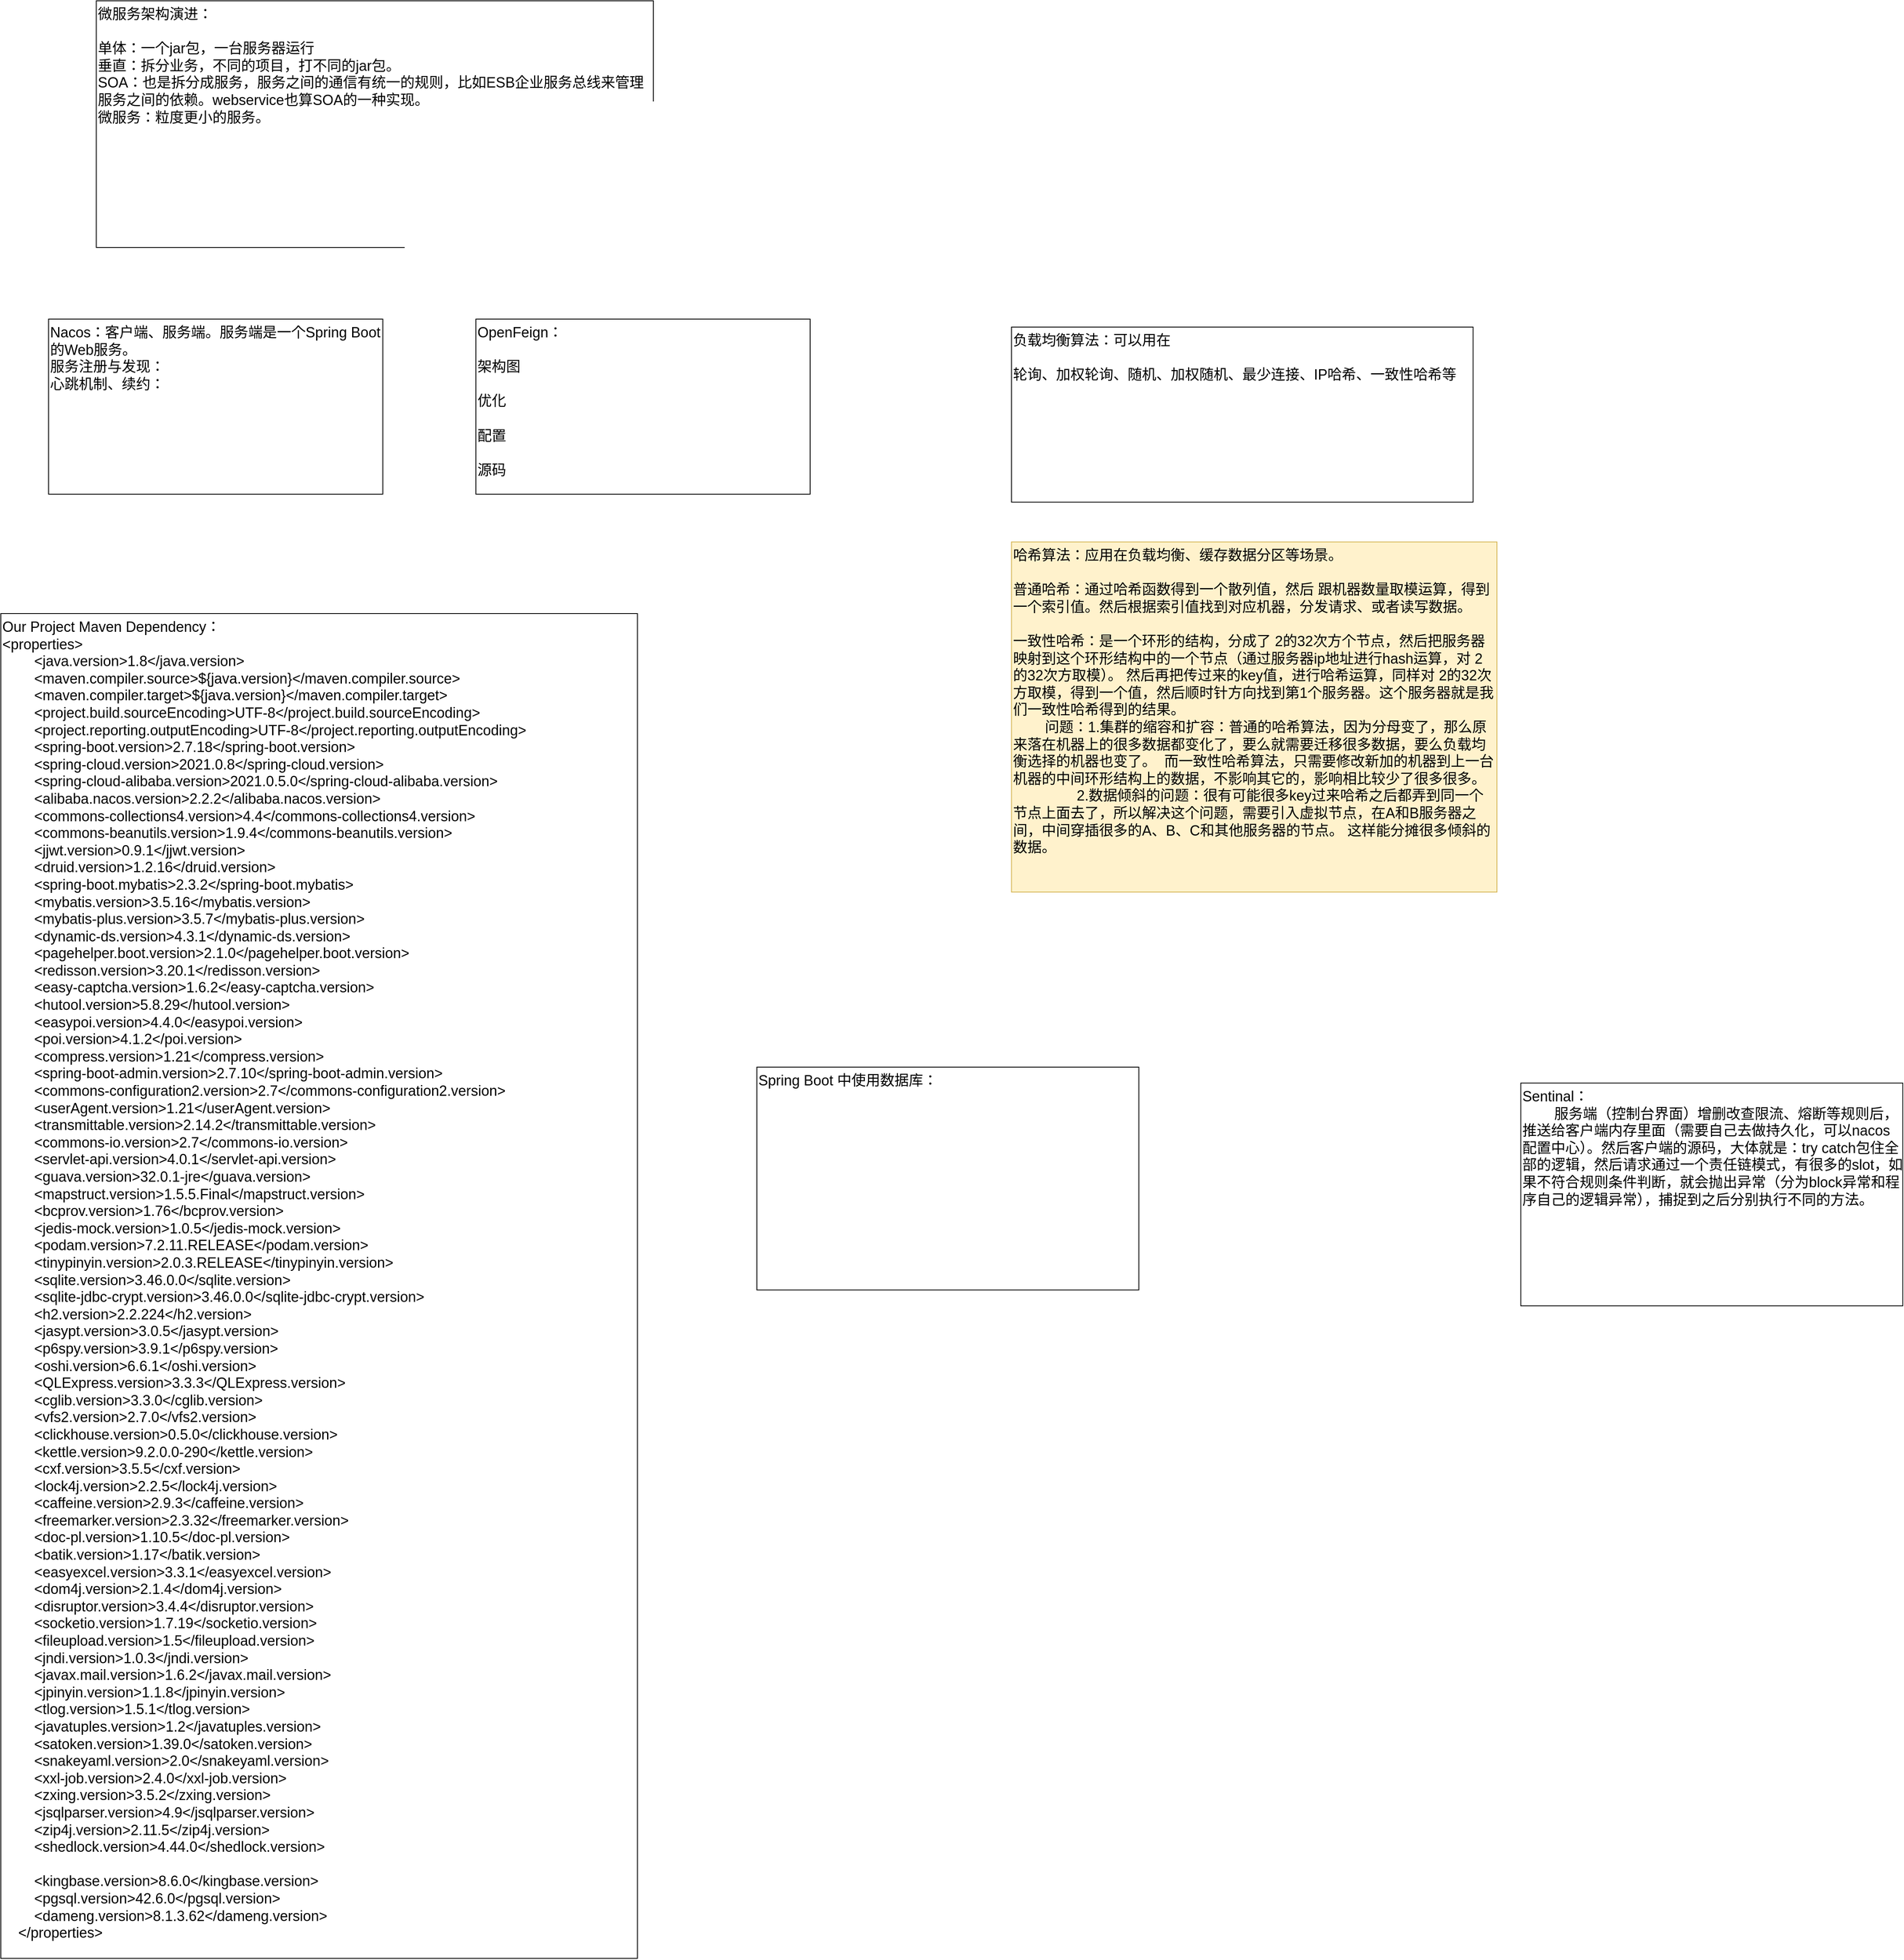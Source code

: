 <mxfile version="26.1.0">
  <diagram name="第 1 页" id="bNRUMGfdpHtpgNB-Gve9">
    <mxGraphModel dx="2824" dy="2195" grid="1" gridSize="10" guides="1" tooltips="1" connect="1" arrows="1" fold="1" page="1" pageScale="1" pageWidth="827" pageHeight="1169" math="0" shadow="0">
      <root>
        <mxCell id="0" />
        <mxCell id="1" parent="0" />
        <mxCell id="2RxM4l89XDD24nxAgFgx-1" value="Nacos：客户端、服务端。服务端是一个Spring Boot的Web服务。&lt;div&gt;服务注册与发现：&lt;/div&gt;&lt;div&gt;心跳机制、续约：&lt;br&gt;&lt;div&gt;&lt;br&gt;&lt;/div&gt;&lt;/div&gt;" style="rounded=0;whiteSpace=wrap;html=1;fontSize=18;verticalAlign=top;align=left;" parent="1" vertex="1">
          <mxGeometry x="-130" y="140" width="420" height="220" as="geometry" />
        </mxCell>
        <mxCell id="2RxM4l89XDD24nxAgFgx-2" value="&lt;div&gt;OpenFeign：&lt;/div&gt;&lt;div&gt;&lt;br&gt;&lt;/div&gt;&lt;div&gt;架构图&lt;/div&gt;&lt;div&gt;&lt;br&gt;&lt;/div&gt;&lt;div&gt;优化&lt;/div&gt;&lt;div&gt;&lt;br&gt;&lt;/div&gt;&lt;div&gt;配置&lt;/div&gt;&lt;div&gt;&lt;br&gt;&lt;/div&gt;&lt;div&gt;源码&lt;/div&gt;" style="rounded=0;whiteSpace=wrap;html=1;fontSize=18;verticalAlign=top;align=left;" parent="1" vertex="1">
          <mxGeometry x="407" y="140" width="420" height="220" as="geometry" />
        </mxCell>
        <mxCell id="2RxM4l89XDD24nxAgFgx-3" value="Our Project Maven Dependency：&lt;div&gt;&lt;div&gt;&amp;lt;properties&amp;gt;&lt;/div&gt;&lt;div&gt;&amp;nbsp; &amp;nbsp; &amp;nbsp; &amp;nbsp; &amp;lt;java.version&amp;gt;1.8&amp;lt;/java.version&amp;gt;&lt;/div&gt;&lt;div&gt;&amp;nbsp; &amp;nbsp; &amp;nbsp; &amp;nbsp; &amp;lt;maven.compiler.source&amp;gt;${java.version}&amp;lt;/maven.compiler.source&amp;gt;&lt;/div&gt;&lt;div&gt;&amp;nbsp; &amp;nbsp; &amp;nbsp; &amp;nbsp; &amp;lt;maven.compiler.target&amp;gt;${java.version}&amp;lt;/maven.compiler.target&amp;gt;&lt;/div&gt;&lt;div&gt;&amp;nbsp; &amp;nbsp; &amp;nbsp; &amp;nbsp; &amp;lt;project.build.sourceEncoding&amp;gt;UTF-8&amp;lt;/project.build.sourceEncoding&amp;gt;&lt;/div&gt;&lt;div&gt;&amp;nbsp; &amp;nbsp; &amp;nbsp; &amp;nbsp; &amp;lt;project.reporting.outputEncoding&amp;gt;UTF-8&amp;lt;/project.reporting.outputEncoding&amp;gt;&lt;/div&gt;&lt;div&gt;&amp;nbsp; &amp;nbsp; &amp;nbsp; &amp;nbsp; &amp;lt;spring-boot.version&amp;gt;2.7.18&amp;lt;/spring-boot.version&amp;gt;&lt;/div&gt;&lt;div&gt;&amp;nbsp; &amp;nbsp; &amp;nbsp; &amp;nbsp; &amp;lt;spring-cloud.version&amp;gt;2021.0.8&amp;lt;/spring-cloud.version&amp;gt;&lt;/div&gt;&lt;div&gt;&amp;nbsp; &amp;nbsp; &amp;nbsp; &amp;nbsp; &amp;lt;spring-cloud-alibaba.version&amp;gt;2021.0.5.0&amp;lt;/spring-cloud-alibaba.version&amp;gt;&lt;/div&gt;&lt;div&gt;&amp;nbsp; &amp;nbsp; &amp;nbsp; &amp;nbsp; &amp;lt;alibaba.nacos.version&amp;gt;2.2.2&amp;lt;/alibaba.nacos.version&amp;gt;&lt;/div&gt;&lt;div&gt;&amp;nbsp; &amp;nbsp; &amp;nbsp; &amp;nbsp; &amp;lt;commons-collections4.version&amp;gt;4.4&amp;lt;/commons-collections4.version&amp;gt;&lt;/div&gt;&lt;div&gt;&amp;nbsp; &amp;nbsp; &amp;nbsp; &amp;nbsp; &amp;lt;commons-beanutils.version&amp;gt;1.9.4&amp;lt;/commons-beanutils.version&amp;gt;&lt;/div&gt;&lt;div&gt;&amp;nbsp; &amp;nbsp; &amp;nbsp; &amp;nbsp; &amp;lt;jjwt.version&amp;gt;0.9.1&amp;lt;/jjwt.version&amp;gt;&lt;/div&gt;&lt;div&gt;&amp;nbsp; &amp;nbsp; &amp;nbsp; &amp;nbsp; &amp;lt;druid.version&amp;gt;1.2.16&amp;lt;/druid.version&amp;gt;&lt;/div&gt;&lt;div&gt;&amp;nbsp; &amp;nbsp; &amp;nbsp; &amp;nbsp; &amp;lt;spring-boot.mybatis&amp;gt;2.3.2&amp;lt;/spring-boot.mybatis&amp;gt;&lt;/div&gt;&lt;div&gt;&amp;nbsp; &amp;nbsp; &amp;nbsp; &amp;nbsp; &amp;lt;mybatis.version&amp;gt;3.5.16&amp;lt;/mybatis.version&amp;gt;&lt;/div&gt;&lt;div&gt;&amp;nbsp; &amp;nbsp; &amp;nbsp; &amp;nbsp; &amp;lt;mybatis-plus.version&amp;gt;3.5.7&amp;lt;/mybatis-plus.version&amp;gt;&lt;/div&gt;&lt;div&gt;&amp;nbsp; &amp;nbsp; &amp;nbsp; &amp;nbsp; &amp;lt;dynamic-ds.version&amp;gt;4.3.1&amp;lt;/dynamic-ds.version&amp;gt;&lt;/div&gt;&lt;div&gt;&amp;nbsp; &amp;nbsp; &amp;nbsp; &amp;nbsp; &amp;lt;pagehelper.boot.version&amp;gt;2.1.0&amp;lt;/pagehelper.boot.version&amp;gt;&lt;/div&gt;&lt;div&gt;&amp;nbsp; &amp;nbsp; &amp;nbsp; &amp;nbsp; &amp;lt;redisson.version&amp;gt;3.20.1&amp;lt;/redisson.version&amp;gt;&lt;/div&gt;&lt;div&gt;&amp;nbsp; &amp;nbsp; &amp;nbsp; &amp;nbsp; &amp;lt;easy-captcha.version&amp;gt;1.6.2&amp;lt;/easy-captcha.version&amp;gt;&lt;/div&gt;&lt;div&gt;&amp;nbsp; &amp;nbsp; &amp;nbsp; &amp;nbsp; &amp;lt;hutool.version&amp;gt;5.8.29&amp;lt;/hutool.version&amp;gt;&lt;/div&gt;&lt;div&gt;&amp;nbsp; &amp;nbsp; &amp;nbsp; &amp;nbsp; &amp;lt;easypoi.version&amp;gt;4.4.0&amp;lt;/easypoi.version&amp;gt;&lt;/div&gt;&lt;div&gt;&amp;nbsp; &amp;nbsp; &amp;nbsp; &amp;nbsp; &amp;lt;poi.version&amp;gt;4.1.2&amp;lt;/poi.version&amp;gt;&lt;/div&gt;&lt;div&gt;&amp;nbsp; &amp;nbsp; &amp;nbsp; &amp;nbsp; &amp;lt;compress.version&amp;gt;1.21&amp;lt;/compress.version&amp;gt;&lt;/div&gt;&lt;div&gt;&amp;nbsp; &amp;nbsp; &amp;nbsp; &amp;nbsp; &amp;lt;spring-boot-admin.version&amp;gt;2.7.10&amp;lt;/spring-boot-admin.version&amp;gt;&lt;/div&gt;&lt;div&gt;&amp;nbsp; &amp;nbsp; &amp;nbsp; &amp;nbsp; &amp;lt;commons-configuration2.version&amp;gt;2.7&amp;lt;/commons-configuration2.version&amp;gt;&lt;/div&gt;&lt;div&gt;&amp;nbsp; &amp;nbsp; &amp;nbsp; &amp;nbsp; &amp;lt;userAgent.version&amp;gt;1.21&amp;lt;/userAgent.version&amp;gt;&lt;/div&gt;&lt;div&gt;&amp;nbsp; &amp;nbsp; &amp;nbsp; &amp;nbsp; &amp;lt;transmittable.version&amp;gt;2.14.2&amp;lt;/transmittable.version&amp;gt;&lt;/div&gt;&lt;div&gt;&amp;nbsp; &amp;nbsp; &amp;nbsp; &amp;nbsp; &amp;lt;commons-io.version&amp;gt;2.7&amp;lt;/commons-io.version&amp;gt;&lt;/div&gt;&lt;div&gt;&amp;nbsp; &amp;nbsp; &amp;nbsp; &amp;nbsp; &amp;lt;servlet-api.version&amp;gt;4.0.1&amp;lt;/servlet-api.version&amp;gt;&lt;/div&gt;&lt;div&gt;&amp;nbsp; &amp;nbsp; &amp;nbsp; &amp;nbsp; &amp;lt;guava.version&amp;gt;32.0.1-jre&amp;lt;/guava.version&amp;gt;&lt;/div&gt;&lt;div&gt;&amp;nbsp; &amp;nbsp; &amp;nbsp; &amp;nbsp; &amp;lt;mapstruct.version&amp;gt;1.5.5.Final&amp;lt;/mapstruct.version&amp;gt;&lt;/div&gt;&lt;div&gt;&amp;nbsp; &amp;nbsp; &amp;nbsp; &amp;nbsp; &amp;lt;bcprov.version&amp;gt;1.76&amp;lt;/bcprov.version&amp;gt;&lt;/div&gt;&lt;div&gt;&amp;nbsp; &amp;nbsp; &amp;nbsp; &amp;nbsp; &amp;lt;jedis-mock.version&amp;gt;1.0.5&amp;lt;/jedis-mock.version&amp;gt;&lt;/div&gt;&lt;div&gt;&amp;nbsp; &amp;nbsp; &amp;nbsp; &amp;nbsp; &amp;lt;podam.version&amp;gt;7.2.11.RELEASE&amp;lt;/podam.version&amp;gt;&lt;/div&gt;&lt;div&gt;&amp;nbsp; &amp;nbsp; &amp;nbsp; &amp;nbsp; &amp;lt;tinypinyin.version&amp;gt;2.0.3.RELEASE&amp;lt;/tinypinyin.version&amp;gt;&lt;/div&gt;&lt;div&gt;&amp;nbsp; &amp;nbsp; &amp;nbsp; &amp;nbsp; &amp;lt;sqlite.version&amp;gt;3.46.0.0&amp;lt;/sqlite.version&amp;gt;&lt;/div&gt;&lt;div&gt;&amp;nbsp; &amp;nbsp; &amp;nbsp; &amp;nbsp; &amp;lt;sqlite-jdbc-crypt.version&amp;gt;3.46.0.0&amp;lt;/sqlite-jdbc-crypt.version&amp;gt;&lt;/div&gt;&lt;div&gt;&amp;nbsp; &amp;nbsp; &amp;nbsp; &amp;nbsp; &amp;lt;h2.version&amp;gt;2.2.224&amp;lt;/h2.version&amp;gt;&lt;/div&gt;&lt;div&gt;&amp;nbsp; &amp;nbsp; &amp;nbsp; &amp;nbsp; &amp;lt;jasypt.version&amp;gt;3.0.5&amp;lt;/jasypt.version&amp;gt;&lt;/div&gt;&lt;div&gt;&amp;nbsp; &amp;nbsp; &amp;nbsp; &amp;nbsp; &amp;lt;p6spy.version&amp;gt;3.9.1&amp;lt;/p6spy.version&amp;gt;&lt;/div&gt;&lt;div&gt;&amp;nbsp; &amp;nbsp; &amp;nbsp; &amp;nbsp; &amp;lt;oshi.version&amp;gt;6.6.1&amp;lt;/oshi.version&amp;gt;&lt;/div&gt;&lt;div&gt;&amp;nbsp; &amp;nbsp; &amp;nbsp; &amp;nbsp; &amp;lt;QLExpress.version&amp;gt;3.3.3&amp;lt;/QLExpress.version&amp;gt;&lt;/div&gt;&lt;div&gt;&amp;nbsp; &amp;nbsp; &amp;nbsp; &amp;nbsp; &amp;lt;cglib.version&amp;gt;3.3.0&amp;lt;/cglib.version&amp;gt;&lt;/div&gt;&lt;div&gt;&amp;nbsp; &amp;nbsp; &amp;nbsp; &amp;nbsp; &amp;lt;vfs2.version&amp;gt;2.7.0&amp;lt;/vfs2.version&amp;gt;&lt;/div&gt;&lt;div&gt;&amp;nbsp; &amp;nbsp; &amp;nbsp; &amp;nbsp; &amp;lt;clickhouse.version&amp;gt;0.5.0&amp;lt;/clickhouse.version&amp;gt;&lt;/div&gt;&lt;div&gt;&amp;nbsp; &amp;nbsp; &amp;nbsp; &amp;nbsp; &amp;lt;kettle.version&amp;gt;9.2.0.0-290&amp;lt;/kettle.version&amp;gt;&lt;/div&gt;&lt;div&gt;&amp;nbsp; &amp;nbsp; &amp;nbsp; &amp;nbsp; &amp;lt;cxf.version&amp;gt;3.5.5&amp;lt;/cxf.version&amp;gt;&lt;/div&gt;&lt;div&gt;&amp;nbsp; &amp;nbsp; &amp;nbsp; &amp;nbsp; &amp;lt;lock4j.version&amp;gt;2.2.5&amp;lt;/lock4j.version&amp;gt;&lt;/div&gt;&lt;div&gt;&amp;nbsp; &amp;nbsp; &amp;nbsp; &amp;nbsp; &amp;lt;caffeine.version&amp;gt;2.9.3&amp;lt;/caffeine.version&amp;gt;&lt;/div&gt;&lt;div&gt;&amp;nbsp; &amp;nbsp; &amp;nbsp; &amp;nbsp; &amp;lt;freemarker.version&amp;gt;2.3.32&amp;lt;/freemarker.version&amp;gt;&lt;/div&gt;&lt;div&gt;&amp;nbsp; &amp;nbsp; &amp;nbsp; &amp;nbsp; &amp;lt;doc-pl.version&amp;gt;1.10.5&amp;lt;/doc-pl.version&amp;gt;&lt;/div&gt;&lt;div&gt;&amp;nbsp; &amp;nbsp; &amp;nbsp; &amp;nbsp; &amp;lt;batik.version&amp;gt;1.17&amp;lt;/batik.version&amp;gt;&lt;/div&gt;&lt;div&gt;&amp;nbsp; &amp;nbsp; &amp;nbsp; &amp;nbsp; &amp;lt;easyexcel.version&amp;gt;3.3.1&amp;lt;/easyexcel.version&amp;gt;&lt;/div&gt;&lt;div&gt;&amp;nbsp; &amp;nbsp; &amp;nbsp; &amp;nbsp; &amp;lt;dom4j.version&amp;gt;2.1.4&amp;lt;/dom4j.version&amp;gt;&lt;/div&gt;&lt;div&gt;&amp;nbsp; &amp;nbsp; &amp;nbsp; &amp;nbsp; &amp;lt;disruptor.version&amp;gt;3.4.4&amp;lt;/disruptor.version&amp;gt;&lt;/div&gt;&lt;div&gt;&amp;nbsp; &amp;nbsp; &amp;nbsp; &amp;nbsp; &amp;lt;socketio.version&amp;gt;1.7.19&amp;lt;/socketio.version&amp;gt;&lt;/div&gt;&lt;div&gt;&amp;nbsp; &amp;nbsp; &amp;nbsp; &amp;nbsp; &amp;lt;fileupload.version&amp;gt;1.5&amp;lt;/fileupload.version&amp;gt;&lt;/div&gt;&lt;div&gt;&amp;nbsp; &amp;nbsp; &amp;nbsp; &amp;nbsp; &amp;lt;jndi.version&amp;gt;1.0.3&amp;lt;/jndi.version&amp;gt;&lt;/div&gt;&lt;div&gt;&amp;nbsp; &amp;nbsp; &amp;nbsp; &amp;nbsp; &amp;lt;javax.mail.version&amp;gt;1.6.2&amp;lt;/javax.mail.version&amp;gt;&lt;/div&gt;&lt;div&gt;&amp;nbsp; &amp;nbsp; &amp;nbsp; &amp;nbsp; &amp;lt;jpinyin.version&amp;gt;1.1.8&amp;lt;/jpinyin.version&amp;gt;&lt;/div&gt;&lt;div&gt;&amp;nbsp; &amp;nbsp; &amp;nbsp; &amp;nbsp; &amp;lt;tlog.version&amp;gt;1.5.1&amp;lt;/tlog.version&amp;gt;&lt;/div&gt;&lt;div&gt;&amp;nbsp; &amp;nbsp; &amp;nbsp; &amp;nbsp; &amp;lt;javatuples.version&amp;gt;1.2&amp;lt;/javatuples.version&amp;gt;&lt;/div&gt;&lt;div&gt;&amp;nbsp; &amp;nbsp; &amp;nbsp; &amp;nbsp; &amp;lt;satoken.version&amp;gt;1.39.0&amp;lt;/satoken.version&amp;gt;&lt;/div&gt;&lt;div&gt;&amp;nbsp; &amp;nbsp; &amp;nbsp; &amp;nbsp; &amp;lt;snakeyaml.version&amp;gt;2.0&amp;lt;/snakeyaml.version&amp;gt;&lt;/div&gt;&lt;div&gt;&amp;nbsp; &amp;nbsp; &amp;nbsp; &amp;nbsp; &amp;lt;xxl-job.version&amp;gt;2.4.0&amp;lt;/xxl-job.version&amp;gt;&lt;/div&gt;&lt;div&gt;&amp;nbsp; &amp;nbsp; &amp;nbsp; &amp;nbsp; &amp;lt;zxing.version&amp;gt;3.5.2&amp;lt;/zxing.version&amp;gt;&lt;/div&gt;&lt;div&gt;&amp;nbsp; &amp;nbsp; &amp;nbsp; &amp;nbsp; &amp;lt;jsqlparser.version&amp;gt;4.9&amp;lt;/jsqlparser.version&amp;gt;&lt;/div&gt;&lt;div&gt;&amp;nbsp; &amp;nbsp; &amp;nbsp; &amp;nbsp; &amp;lt;zip4j.version&amp;gt;2.11.5&amp;lt;/zip4j.version&amp;gt;&lt;/div&gt;&lt;div&gt;&amp;nbsp; &amp;nbsp; &amp;nbsp; &amp;nbsp; &amp;lt;shedlock.version&amp;gt;4.44.0&amp;lt;/shedlock.version&amp;gt;&lt;/div&gt;&lt;div&gt;&lt;br&gt;&lt;/div&gt;&lt;div&gt;&amp;nbsp; &amp;nbsp; &amp;nbsp; &amp;nbsp; &amp;lt;kingbase.version&amp;gt;8.6.0&amp;lt;/kingbase.version&amp;gt;&lt;/div&gt;&lt;div&gt;&amp;nbsp; &amp;nbsp; &amp;nbsp; &amp;nbsp; &amp;lt;pgsql.version&amp;gt;42.6.0&amp;lt;/pgsql.version&amp;gt;&lt;/div&gt;&lt;div&gt;&amp;nbsp; &amp;nbsp; &amp;nbsp; &amp;nbsp; &amp;lt;dameng.version&amp;gt;8.1.3.62&amp;lt;/dameng.version&amp;gt;&lt;/div&gt;&lt;div&gt;&amp;nbsp; &amp;nbsp; &amp;lt;/properties&amp;gt;&lt;/div&gt;&lt;div&gt;&lt;br&gt;&lt;/div&gt;&lt;/div&gt;" style="rounded=0;whiteSpace=wrap;html=1;fontSize=18;verticalAlign=top;align=left;" parent="1" vertex="1">
          <mxGeometry x="-190" y="510" width="800" height="1690" as="geometry" />
        </mxCell>
        <mxCell id="8Nu4Ka4w16lwiklZhjRO-1" value="微服务架构演进：&lt;div&gt;&lt;br&gt;&lt;/div&gt;&lt;div&gt;单体：一个jar包，一台服务器运行&lt;/div&gt;&lt;div&gt;垂直：拆分业务，不同的项目，打不同的jar包。&lt;/div&gt;&lt;div&gt;SOA：也是拆分成服务，服务之间的通信有统一的规则，比如ESB企业服务总线来管理服务之间的依赖。webservice也算SOA的一种实现。&lt;/div&gt;&lt;div&gt;微服务：粒度更小的服务。&lt;br&gt;&lt;div&gt;&lt;br&gt;&lt;/div&gt;&lt;/div&gt;" style="rounded=0;whiteSpace=wrap;html=1;fontSize=18;verticalAlign=top;align=left;" parent="1" vertex="1">
          <mxGeometry x="-70" y="-260" width="700" height="310" as="geometry" />
        </mxCell>
        <mxCell id="JkpguMBfyvvDvHadpzbC-1" value="&lt;div&gt;负载均衡算法：可以用在&lt;/div&gt;&lt;div&gt;&lt;br&gt;&lt;/div&gt;&lt;div&gt;轮询、加权轮询、随机、加权随机、最少连接、IP哈希、一致性哈希等&lt;/div&gt;" style="rounded=0;whiteSpace=wrap;html=1;fontSize=18;verticalAlign=top;align=left;" parent="1" vertex="1">
          <mxGeometry x="1080" y="150" width="580" height="220" as="geometry" />
        </mxCell>
        <mxCell id="VfdaiQWPS9US5twS7hE0-1" value="&lt;div&gt;哈希算法：应用在负载均衡、缓存数据分区等场景。&lt;/div&gt;&lt;div&gt;&lt;br&gt;&lt;/div&gt;&lt;div&gt;普通哈希：通过哈希函数得到一个散列值，然后 跟机器数量取模运算，得到一个索引值。然后根据索引值找到对应机器，分发请求、或者读写数据。&lt;/div&gt;&lt;div&gt;&lt;br&gt;&lt;/div&gt;一致性哈希：是一个环形的结构，分成了 2的32次方个节点，然后把服务器映射到这个环形结构中的一个节点（通过服务器ip地址进行hash运算，对 2的32次方取模）。 然后再把传过来的key值，进行哈希运算，同样对 2的32次方取模，得到一个值，然后顺时针方向找到第1个服务器。这个服务器就是我们一致性哈希得到的结果。&lt;div&gt;&lt;span style=&quot;white-space: pre;&quot;&gt;&#x9;&lt;/span&gt;问题：1.集群的缩容和扩容：普通的哈希算法，因为分母变了，那么原来落在机器上的很多数据都变化了，要么就需要迁移很多数据，要么负载均衡选择的机器也变了。&amp;nbsp; 而一致性哈希算法，只需要修改新加的机器到上一台机器的中间环形结构上的数据，不影响其它的，影响相比较少了很多很多。&lt;br&gt;&lt;/div&gt;&lt;div&gt;&lt;span style=&quot;white-space: pre;&quot;&gt;&#x9;&lt;/span&gt;&lt;span style=&quot;white-space: pre;&quot;&gt;&#x9;&lt;/span&gt;2.数据倾斜的问题：很有可能很多key过来哈希之后都弄到同一个节点上面去了，所以解决这个问题，需要引入虚拟节点，在A和B服务器之间，中间穿插很多的A、B、C和其他服务器的节点。 这样能分摊很多倾斜的数据。&lt;br&gt;&lt;/div&gt;" style="rounded=0;whiteSpace=wrap;html=1;fontSize=18;verticalAlign=top;align=left;fillColor=#fff2cc;strokeColor=#d6b656;" parent="1" vertex="1">
          <mxGeometry x="1080" y="420" width="610" height="440" as="geometry" />
        </mxCell>
        <mxCell id="VfdaiQWPS9US5twS7hE0-2" value="Spring Boot 中使用数据库：" style="rounded=0;whiteSpace=wrap;html=1;fontSize=18;verticalAlign=top;align=left;" parent="1" vertex="1">
          <mxGeometry x="760" y="1080" width="480" height="280" as="geometry" />
        </mxCell>
        <mxCell id="llbknPpr0wl2aexQ5wte-1" value="Sentinal：&lt;div&gt;&lt;span style=&quot;white-space: pre;&quot;&gt;&#x9;&lt;/span&gt;服务端（控制台界面）增删改查限流、熔断等规则后，推送给客户端内存里面（需要自己去做持久化，可以nacos配置中心）。然后客户端的源码，大体就是：try catch包住全部的逻辑，然后请求通过一个责任链模式，有很多的slot，如果不符合规则条件判断，就会抛出异常（分为block异常和程序自己的逻辑异常），捕捉到之后分别执行不同的方法。&lt;br&gt;&lt;/div&gt;" style="rounded=0;whiteSpace=wrap;html=1;fontSize=18;verticalAlign=top;align=left;" vertex="1" parent="1">
          <mxGeometry x="1720" y="1100" width="480" height="280" as="geometry" />
        </mxCell>
      </root>
    </mxGraphModel>
  </diagram>
</mxfile>

